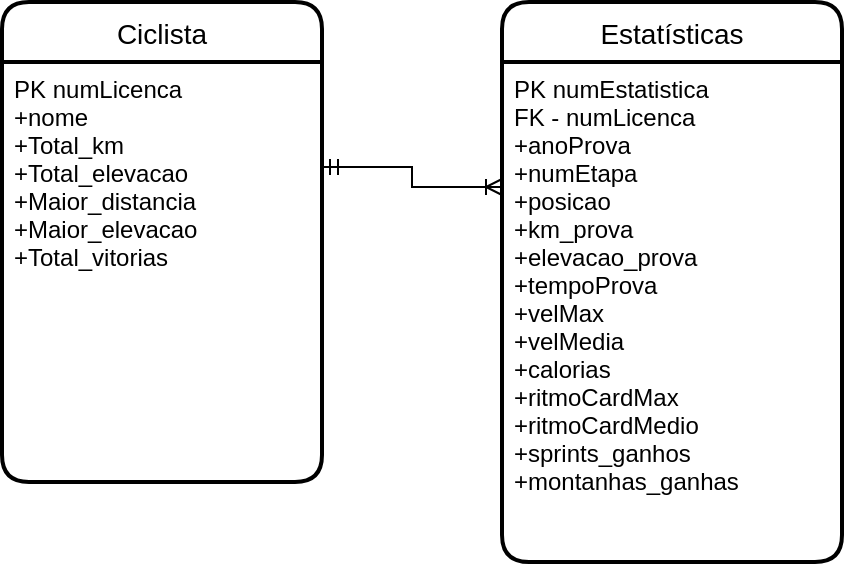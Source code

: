 <mxfile version="21.2.1" type="device">
  <diagram id="zLfT-zzH2stmDpR5ujuY" name="Página-1">
    <mxGraphModel dx="1050" dy="573" grid="1" gridSize="10" guides="1" tooltips="1" connect="1" arrows="1" fold="1" page="1" pageScale="1" pageWidth="827" pageHeight="1169" math="0" shadow="0">
      <root>
        <mxCell id="0" />
        <mxCell id="1" parent="0" />
        <mxCell id="aQA_T-wE1sQcMbmdMeJz-1" value="Estatísticas" style="swimlane;childLayout=stackLayout;horizontal=1;startSize=30;horizontalStack=0;rounded=1;fontSize=14;fontStyle=0;strokeWidth=2;resizeParent=0;resizeLast=1;shadow=0;dashed=0;align=center;" parent="1" vertex="1">
          <mxGeometry x="470" y="200" width="170" height="280" as="geometry" />
        </mxCell>
        <mxCell id="aQA_T-wE1sQcMbmdMeJz-2" value="PK numEstatistica&#xa;FK - numLicenca&#xa;+anoProva&#xa;+numEtapa&#xa;+posicao&#xa;+km_prova&#xa;+elevacao_prova&#xa;+tempoProva&#xa;+velMax&#xa;+velMedia&#xa;+calorias&#xa;+ritmoCardMax&#xa;+ritmoCardMedio&#xa;+sprints_ganhos&#xa;+montanhas_ganhas&#xa;&#xa;" style="align=left;strokeColor=none;fillColor=none;spacingLeft=4;fontSize=12;verticalAlign=top;resizable=0;rotatable=0;part=1;" parent="aQA_T-wE1sQcMbmdMeJz-1" vertex="1">
          <mxGeometry y="30" width="170" height="250" as="geometry" />
        </mxCell>
        <mxCell id="aQA_T-wE1sQcMbmdMeJz-17" style="edgeStyle=orthogonalEdgeStyle;rounded=0;orthogonalLoop=1;jettySize=auto;html=1;exitX=1;exitY=0.25;exitDx=0;exitDy=0;startArrow=ERmandOne;startFill=0;endArrow=ERoneToMany;endFill=0;entryX=0;entryY=0.25;entryDx=0;entryDy=0;" parent="1" source="aQA_T-wE1sQcMbmdMeJz-4" target="aQA_T-wE1sQcMbmdMeJz-2" edge="1">
          <mxGeometry relative="1" as="geometry">
            <mxPoint x="450" y="330" as="targetPoint" />
          </mxGeometry>
        </mxCell>
        <mxCell id="aQA_T-wE1sQcMbmdMeJz-3" value="Ciclista" style="swimlane;childLayout=stackLayout;horizontal=1;startSize=30;horizontalStack=0;rounded=1;fontSize=14;fontStyle=0;strokeWidth=2;resizeParent=0;resizeLast=1;shadow=0;dashed=0;align=center;" parent="1" vertex="1">
          <mxGeometry x="220" y="200" width="160" height="240" as="geometry" />
        </mxCell>
        <mxCell id="aQA_T-wE1sQcMbmdMeJz-4" value="PK numLicenca&#xa;+nome&#xa;+Total_km&#xa;+Total_elevacao&#xa;+Maior_distancia&#xa;+Maior_elevacao&#xa;+Total_vitorias" style="align=left;strokeColor=none;fillColor=none;spacingLeft=4;fontSize=12;verticalAlign=top;resizable=0;rotatable=0;part=1;" parent="aQA_T-wE1sQcMbmdMeJz-3" vertex="1">
          <mxGeometry y="30" width="160" height="210" as="geometry" />
        </mxCell>
      </root>
    </mxGraphModel>
  </diagram>
</mxfile>
